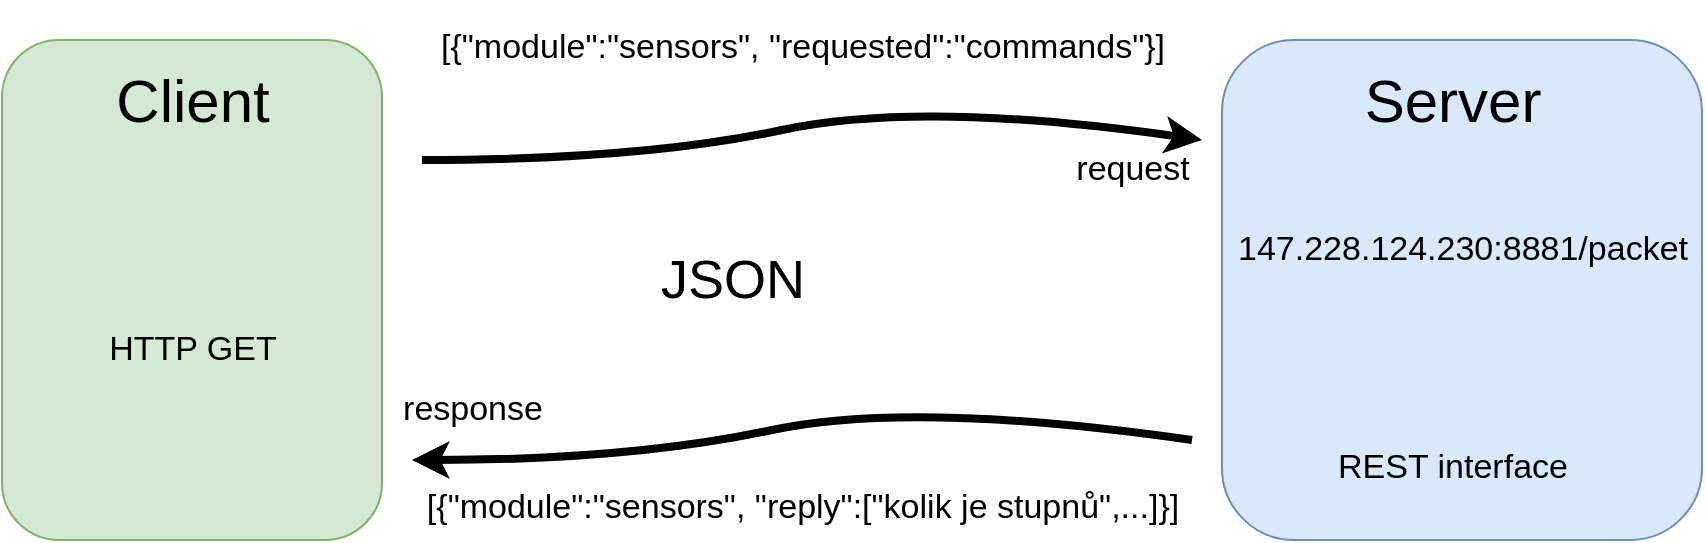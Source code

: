 <mxfile version="14.5.3" type="device"><diagram id="632EBkww2ilzu8sJ4ook" name="Page-1"><mxGraphModel dx="1426" dy="818" grid="1" gridSize="10" guides="1" tooltips="1" connect="1" arrows="1" fold="1" page="1" pageScale="1" pageWidth="1169" pageHeight="827" math="0" shadow="0"><root><mxCell id="0"/><mxCell id="1" parent="0"/><mxCell id="ilBTrKMTrsx972fuO0X4-1" value="" style="rounded=1;whiteSpace=wrap;html=1;fillColor=#d5e8d4;strokeColor=#82b366;" vertex="1" parent="1"><mxGeometry x="120" y="200" width="190" height="250" as="geometry"/></mxCell><mxCell id="ilBTrKMTrsx972fuO0X4-2" value="Client" style="text;html=1;align=center;verticalAlign=middle;resizable=0;points=[];autosize=1;fontSize=30;" vertex="1" parent="1"><mxGeometry x="170" y="210" width="90" height="40" as="geometry"/></mxCell><mxCell id="ilBTrKMTrsx972fuO0X4-3" value="HTTP GET" style="text;html=1;align=center;verticalAlign=middle;resizable=0;points=[];autosize=1;fontSize=17;" vertex="1" parent="1"><mxGeometry x="165" y="340" width="100" height="30" as="geometry"/></mxCell><mxCell id="ilBTrKMTrsx972fuO0X4-4" value="" style="rounded=1;whiteSpace=wrap;html=1;fillColor=#dae8fc;strokeColor=#6c8ebf;" vertex="1" parent="1"><mxGeometry x="730" y="200" width="240" height="250" as="geometry"/></mxCell><mxCell id="ilBTrKMTrsx972fuO0X4-5" value="Server" style="text;html=1;align=center;verticalAlign=middle;resizable=0;points=[];autosize=1;fontSize=30;" vertex="1" parent="1"><mxGeometry x="795" y="210" width="100" height="40" as="geometry"/></mxCell><mxCell id="ilBTrKMTrsx972fuO0X4-6" value="REST interface" style="text;html=1;align=center;verticalAlign=middle;resizable=0;points=[];autosize=1;fontSize=17;" vertex="1" parent="1"><mxGeometry x="780" y="399" width="130" height="30" as="geometry"/></mxCell><mxCell id="ilBTrKMTrsx972fuO0X4-7" value="147.228.124.230:8881/packet" style="text;html=1;align=center;verticalAlign=middle;resizable=0;points=[];autosize=1;fontSize=17;" vertex="1" parent="1"><mxGeometry x="730" y="290" width="240" height="30" as="geometry"/></mxCell><mxCell id="ilBTrKMTrsx972fuO0X4-10" value="" style="curved=1;endArrow=classic;html=1;fontSize=17;strokeWidth=4;" edge="1" parent="1"><mxGeometry width="50" height="50" relative="1" as="geometry"><mxPoint x="330" y="260" as="sourcePoint"/><mxPoint x="720" y="250" as="targetPoint"/><Array as="points"><mxPoint x="440" y="260"/><mxPoint x="580" y="230"/></Array></mxGeometry></mxCell><mxCell id="ilBTrKMTrsx972fuO0X4-14" value="JSON" style="text;html=1;align=center;verticalAlign=middle;resizable=0;points=[];autosize=1;fontSize=27;" vertex="1" parent="1"><mxGeometry x="440" y="300" width="90" height="40" as="geometry"/></mxCell><mxCell id="ilBTrKMTrsx972fuO0X4-15" value="response" style="text;html=1;align=center;verticalAlign=middle;resizable=0;points=[];autosize=1;fontSize=17;" vertex="1" parent="1"><mxGeometry x="310" y="370" width="90" height="30" as="geometry"/></mxCell><mxCell id="ilBTrKMTrsx972fuO0X4-16" value="request" style="text;html=1;align=center;verticalAlign=middle;resizable=0;points=[];autosize=1;fontSize=17;" vertex="1" parent="1"><mxGeometry x="650" y="250" width="70" height="30" as="geometry"/></mxCell><mxCell id="ilBTrKMTrsx972fuO0X4-17" value="&lt;font style=&quot;font-size: 17px&quot;&gt;[{&quot;module&quot;:&quot;sensors&quot;, &quot;requested&quot;:&quot;commands&quot;}]&lt;/font&gt;" style="text;html=1;align=center;verticalAlign=middle;resizable=0;points=[];autosize=1;fontSize=27;" vertex="1" parent="1"><mxGeometry x="330" y="180" width="380" height="40" as="geometry"/></mxCell><mxCell id="ilBTrKMTrsx972fuO0X4-18" value="&lt;font style=&quot;font-size: 17px&quot;&gt;[{&quot;module&quot;:&quot;sensors&quot;, &quot;reply&quot;:[&quot;kolik je stupnů&quot;,...]}]&lt;/font&gt;" style="text;html=1;align=center;verticalAlign=middle;resizable=0;points=[];autosize=1;fontSize=27;" vertex="1" parent="1"><mxGeometry x="325" y="410" width="390" height="40" as="geometry"/></mxCell><mxCell id="ilBTrKMTrsx972fuO0X4-19" value="" style="curved=1;endArrow=classic;html=1;fontSize=17;strokeWidth=4;" edge="1" parent="1"><mxGeometry width="50" height="50" relative="1" as="geometry"><mxPoint x="715" y="400" as="sourcePoint"/><mxPoint x="325" y="410" as="targetPoint"/><Array as="points"><mxPoint x="575" y="380"/><mxPoint x="435" y="410"/></Array></mxGeometry></mxCell></root></mxGraphModel></diagram></mxfile>